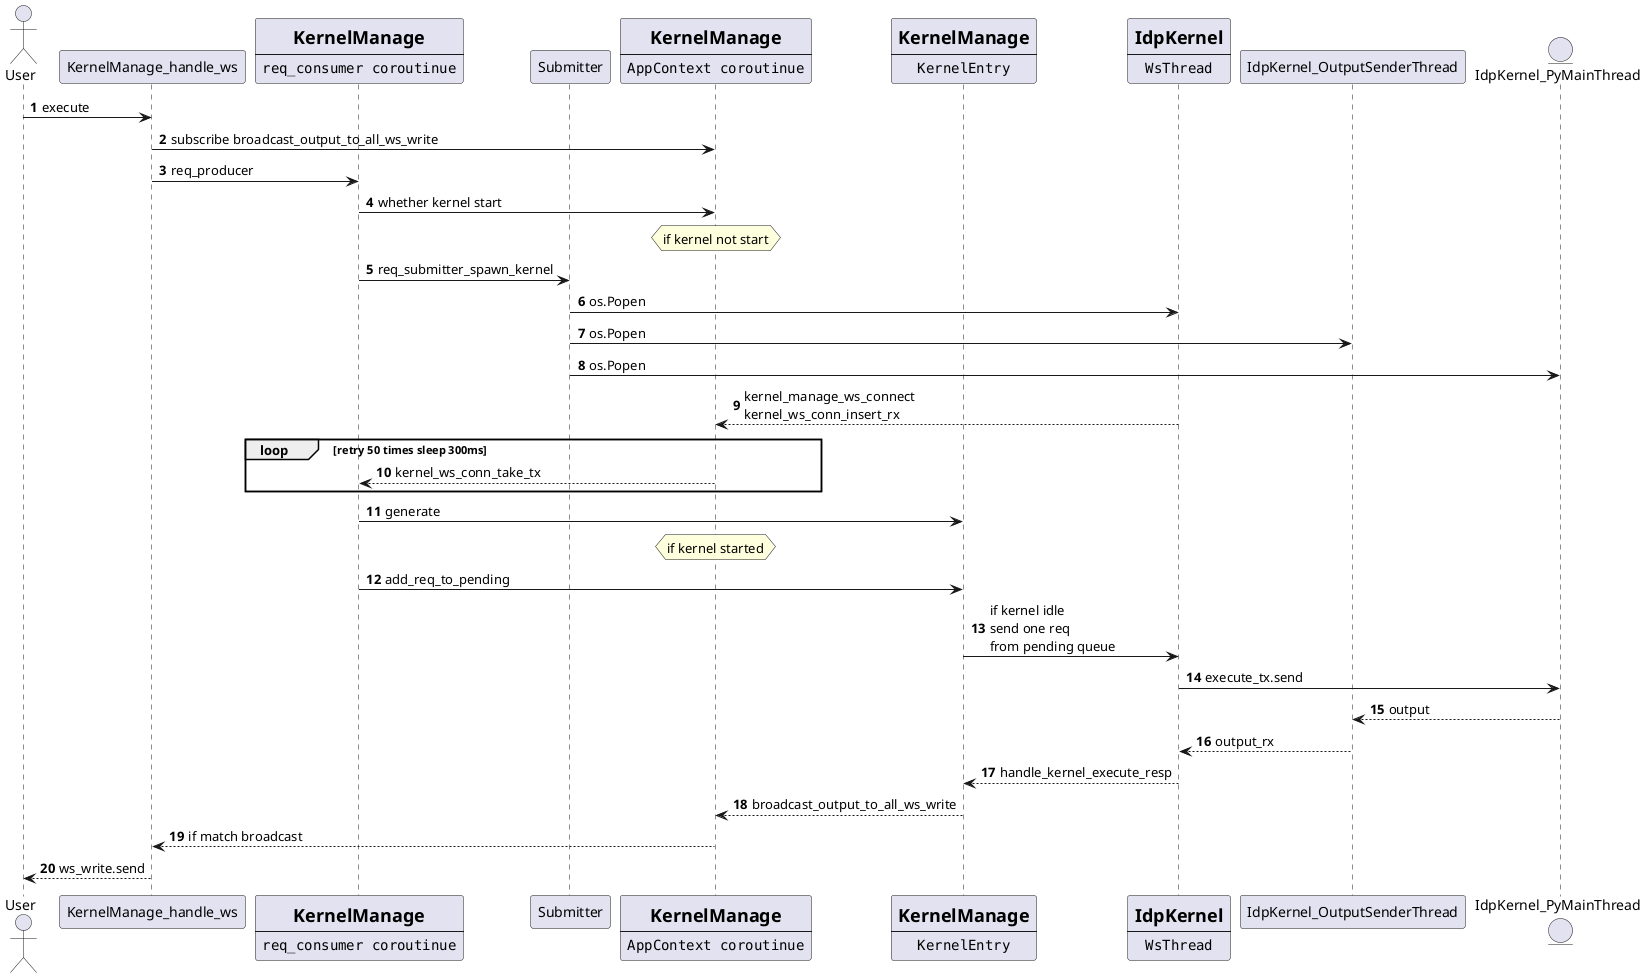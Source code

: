 @startuml diagram
autonumber

actor User
participant KernelManage_handle_ws
participant KernelManage_req_consumer_coroutinue [
    =KernelManage
    ----
    ""req_consumer coroutinue""
]
participant Submitter
participant KernelManage_AppContext_coroutinue [
    =KernelManage
    ----
    ""AppContext coroutinue""
]
participant KernelManage_kernel_ws_conn [
    =KernelManage
    ----
    ""KernelEntry""
]
participant IdpKernel_WsThread [
    =IdpKernel
    ----
    ""WsThread""
]
participant IdpKernel_OutputSenderThread
entity IdpKernel_PyMainThread

User -> KernelManage_handle_ws: execute
KernelManage_handle_ws -> KernelManage_AppContext_coroutinue: subscribe broadcast_output_to_all_ws_write
KernelManage_handle_ws -> KernelManage_req_consumer_coroutinue: req_producer
KernelManage_req_consumer_coroutinue -> KernelManage_AppContext_coroutinue: whether kernel start

hnote over KernelManage_AppContext_coroutinue: if kernel not start
KernelManage_req_consumer_coroutinue -> Submitter: req_submitter_spawn_kernel
Submitter -> IdpKernel_WsThread: os.Popen
Submitter -> IdpKernel_OutputSenderThread: os.Popen
Submitter -> IdpKernel_PyMainThread: os.Popen
IdpKernel_WsThread --> KernelManage_AppContext_coroutinue: kernel_manage_ws_connect\nkernel_ws_conn_insert_rx
loop retry 50 times sleep 300ms
    KernelManage_req_consumer_coroutinue <-- KernelManage_AppContext_coroutinue: kernel_ws_conn_take_tx
end
KernelManage_req_consumer_coroutinue -> KernelManage_kernel_ws_conn: generate

hnote over KernelManage_AppContext_coroutinue: if kernel started
KernelManage_req_consumer_coroutinue -> KernelManage_kernel_ws_conn: add_req_to_pending
KernelManage_kernel_ws_conn -> IdpKernel_WsThread: if kernel idle\nsend one req\nfrom pending queue
IdpKernel_WsThread -> IdpKernel_PyMainThread: execute_tx.send
IdpKernel_OutputSenderThread <-- IdpKernel_PyMainThread: output
IdpKernel_WsThread <-- IdpKernel_OutputSenderThread: output_rx
KernelManage_kernel_ws_conn <-- IdpKernel_WsThread: handle_kernel_execute_resp
KernelManage_AppContext_coroutinue <-- KernelManage_kernel_ws_conn: broadcast_output_to_all_ws_write
KernelManage_handle_ws <-- KernelManage_AppContext_coroutinue: if match broadcast
User <-- KernelManage_handle_ws: ws_write.send 
@enduml